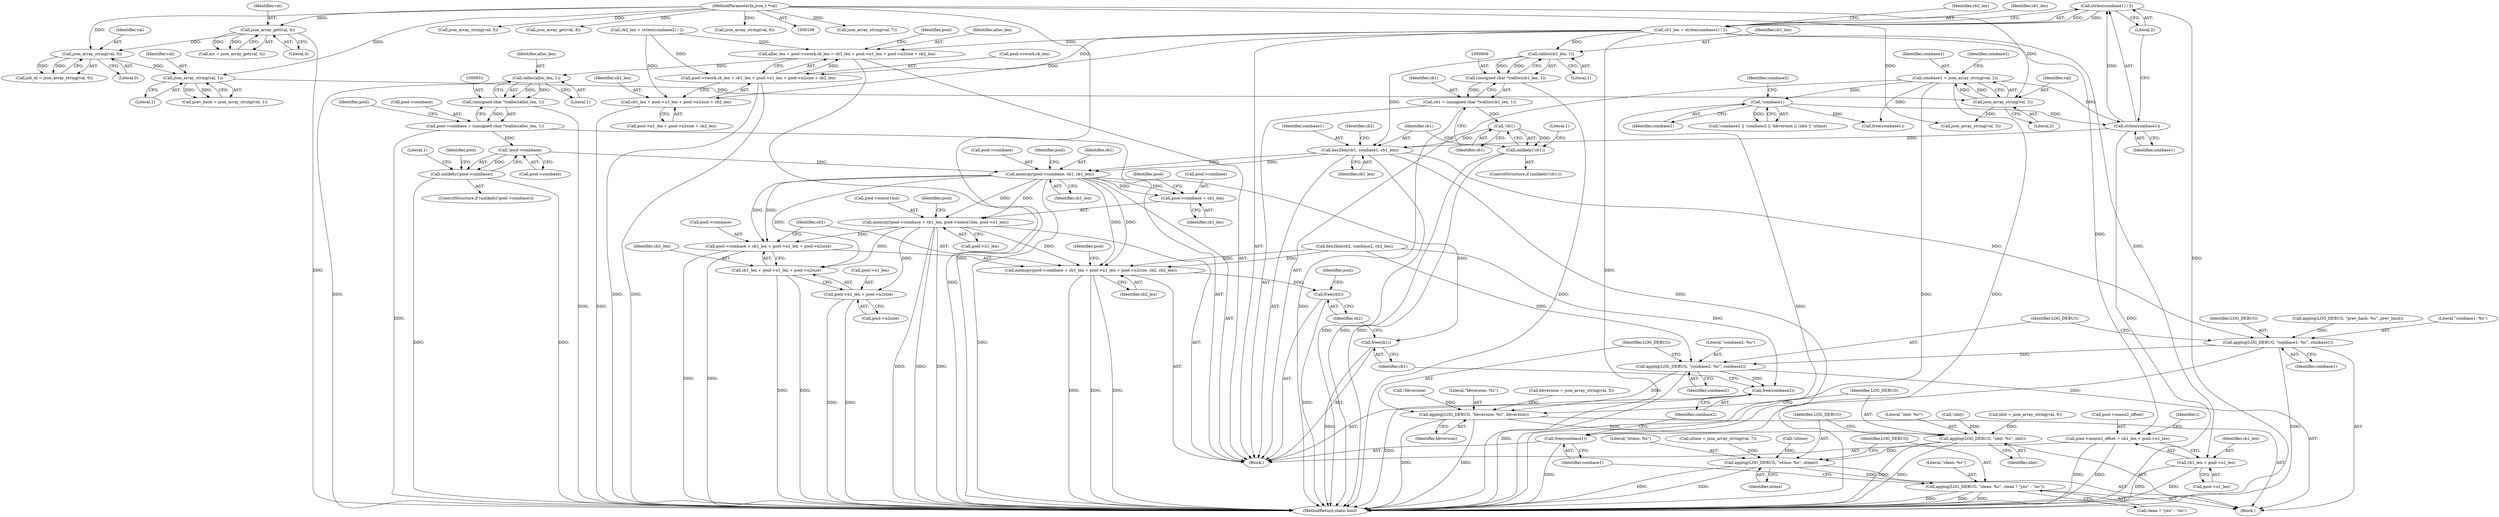 digraph "0_sgminer_910c36089940e81fb85c65b8e63dcd2fac71470c@API" {
"1000293" [label="(Call,strlen(coinbase1) / 2)"];
"1000294" [label="(Call,strlen(coinbase1))"];
"1000199" [label="(Call,!coinbase1)"];
"1000160" [label="(Call,coinbase1 = json_array_string(val, 2))"];
"1000162" [label="(Call,json_array_string(val, 2))"];
"1000157" [label="(Call,json_array_string(val, 1))"];
"1000152" [label="(Call,json_array_string(val, 0))"];
"1000135" [label="(Call,json_array_get(val, 4))"];
"1000110" [label="(MethodParameterIn,json_t *val)"];
"1000291" [label="(Call,cb1_len = strlen(coinbase1) / 2)"];
"1000331" [label="(Call,alloc_len = pool->swork.cb_len = cb1_len + pool->n1_len + pool->n2size + cb2_len)"];
"1000652" [label="(Call,calloc(alloc_len, 1))"];
"1000650" [label="(Call,(unsigned char *)calloc(alloc_len, 1))"];
"1000646" [label="(Call,pool->coinbase = (unsigned char *)calloc(alloc_len, 1))"];
"1000657" [label="(Call,!pool->coinbase)"];
"1000656" [label="(Call,unlikely(!pool->coinbase))"];
"1000664" [label="(Call,memcpy(pool->coinbase, cb1, cb1_len))"];
"1000670" [label="(Call,memcpy(pool->coinbase + cb1_len, pool->nonce1bin, pool->n1_len))"];
"1000682" [label="(Call,memcpy(pool->coinbase + cb1_len + pool->n1_len + pool->n2size, cb2, cb2_len))"];
"1000747" [label="(Call,free(cb2))"];
"1000683" [label="(Call,pool->coinbase + cb1_len + pool->n1_len + pool->n2size)"];
"1000687" [label="(Call,cb1_len + pool->n1_len + pool->n2size)"];
"1000689" [label="(Call,pool->n1_len + pool->n2size)"];
"1000671" [label="(Call,pool->coinbase + cb1_len)"];
"1000745" [label="(Call,free(cb1))"];
"1000333" [label="(Call,pool->swork.cb_len = cb1_len + pool->n1_len + pool->n2size + cb2_len)"];
"1000339" [label="(Call,cb1_len + pool->n1_len + pool->n2size + cb2_len)"];
"1000350" [label="(Call,pool->nonce2_offset = cb1_len + pool->n1_len)"];
"1000354" [label="(Call,cb1_len + pool->n1_len)"];
"1000607" [label="(Call,calloc(cb1_len, 1))"];
"1000605" [label="(Call,(unsigned char *)calloc(cb1_len, 1))"];
"1000603" [label="(Call,cb1 = (unsigned char *)calloc(cb1_len, 1))"];
"1000612" [label="(Call,!cb1)"];
"1000611" [label="(Call,unlikely(!cb1))"];
"1000617" [label="(Call,hex2bin(cb1, coinbase1, cb1_len))"];
"1000714" [label="(Call,applog(LOG_DEBUG, \"coinbase1: %s\", coinbase1))"];
"1000718" [label="(Call,applog(LOG_DEBUG, \"coinbase2: %s\", coinbase2))"];
"1000722" [label="(Call,applog(LOG_DEBUG, \"bbversion: %s\", bbversion))"];
"1000726" [label="(Call,applog(LOG_DEBUG, \"nbit: %s\", nbit))"];
"1000730" [label="(Call,applog(LOG_DEBUG, \"ntime: %s\", ntime))"];
"1000734" [label="(Call,applog(LOG_DEBUG, \"clean: %s\", clean ? \"yes\" : \"no\"))"];
"1000743" [label="(Call,free(coinbase2))"];
"1000741" [label="(Call,free(coinbase1))"];
"1000620" [label="(Identifier,cb1_len)"];
"1000687" [label="(Call,cb1_len + pool->n1_len + pool->n2size)"];
"1000729" [label="(Identifier,nbit)"];
"1000198" [label="(Call,!coinbase1 || !coinbase2 || !bbversion || !nbit || !ntime)"];
"1000182" [label="(Call,json_array_string(val, 7))"];
"1000199" [label="(Call,!coinbase1)"];
"1000714" [label="(Call,applog(LOG_DEBUG, \"coinbase1: %s\", coinbase1))"];
"1000734" [label="(Call,applog(LOG_DEBUG, \"clean: %s\", clean ? \"yes\" : \"no\"))"];
"1000722" [label="(Call,applog(LOG_DEBUG, \"bbversion: %s\", bbversion))"];
"1000295" [label="(Identifier,coinbase1)"];
"1000154" [label="(Literal,0)"];
"1000170" [label="(Call,bbversion = json_array_string(val, 5))"];
"1000135" [label="(Call,json_array_get(val, 4))"];
"1000689" [label="(Call,pool->n1_len + pool->n2size)"];
"1000205" [label="(Call,!bbversion)"];
"1000164" [label="(Literal,2)"];
"1000653" [label="(Identifier,alloc_len)"];
"1000658" [label="(Call,pool->coinbase)"];
"1000175" [label="(Call,nbit = json_array_string(val, 6))"];
"1000696" [label="(Identifier,cb2)"];
"1000355" [label="(Identifier,cb1_len)"];
"1000612" [label="(Call,!cb1)"];
"1000133" [label="(Call,arr = json_array_get(val, 4))"];
"1000652" [label="(Call,calloc(alloc_len, 1))"];
"1000110" [label="(MethodParameterIn,json_t *val)"];
"1000741" [label="(Call,free(coinbase1))"];
"1000744" [label="(Identifier,coinbase2)"];
"1000693" [label="(Call,pool->n2size)"];
"1000715" [label="(Identifier,LOG_DEBUG)"];
"1000613" [label="(Identifier,cb1)"];
"1000160" [label="(Call,coinbase1 = json_array_string(val, 2))"];
"1000735" [label="(Identifier,LOG_DEBUG)"];
"1000669" [label="(Identifier,cb1_len)"];
"1000662" [label="(Literal,1)"];
"1000356" [label="(Call,pool->n1_len)"];
"1000334" [label="(Call,pool->swork.cb_len)"];
"1000200" [label="(Identifier,coinbase1)"];
"1000136" [label="(Identifier,val)"];
"1000723" [label="(Identifier,LOG_DEBUG)"];
"1000685" [label="(Identifier,pool)"];
"1000728" [label="(Literal,\"nbit: %s\")"];
"1000150" [label="(Call,job_id = json_array_string(val, 0))"];
"1000670" [label="(Call,memcpy(pool->coinbase + cb1_len, pool->nonce1bin, pool->n1_len))"];
"1000646" [label="(Call,pool->coinbase = (unsigned char *)calloc(alloc_len, 1))"];
"1000672" [label="(Call,pool->coinbase)"];
"1000161" [label="(Identifier,coinbase1)"];
"1000296" [label="(Literal,2)"];
"1000167" [label="(Call,json_array_string(val, 3))"];
"1000655" [label="(ControlStructure,if (unlikely(!pool->coinbase)))"];
"1000725" [label="(Identifier,bbversion)"];
"1000609" [label="(Literal,1)"];
"1000605" [label="(Call,(unsigned char *)calloc(cb1_len, 1))"];
"1000727" [label="(Identifier,LOG_DEBUG)"];
"1000742" [label="(Identifier,coinbase1)"];
"1000111" [label="(Block,)"];
"1000298" [label="(Identifier,cb2_len)"];
"1000718" [label="(Call,applog(LOG_DEBUG, \"coinbase2: %s\", coinbase2))"];
"1000208" [label="(Call,!nbit)"];
"1000354" [label="(Call,cb1_len + pool->n1_len)"];
"1000657" [label="(Call,!pool->coinbase)"];
"1000610" [label="(ControlStructure,if (unlikely(!cb1)))"];
"1000730" [label="(Call,applog(LOG_DEBUG, \"ntime: %s\", ntime))"];
"1000210" [label="(Call,!ntime)"];
"1000615" [label="(Literal,1)"];
"1000607" [label="(Call,calloc(cb1_len, 1))"];
"1000158" [label="(Identifier,val)"];
"1000745" [label="(Call,free(cb1))"];
"1000721" [label="(Identifier,coinbase2)"];
"1000677" [label="(Identifier,pool)"];
"1000768" [label="(MethodReturn,static bool)"];
"1000162" [label="(Call,json_array_string(val, 2))"];
"1000172" [label="(Call,json_array_string(val, 5))"];
"1000333" [label="(Call,pool->swork.cb_len = cb1_len + pool->n1_len + pool->n2size + cb2_len)"];
"1000679" [label="(Call,pool->n1_len)"];
"1000673" [label="(Identifier,pool)"];
"1000603" [label="(Call,cb1 = (unsigned char *)calloc(cb1_len, 1))"];
"1000188" [label="(Call,json_array_get(val, 8))"];
"1000747" [label="(Call,free(cb2))"];
"1000619" [label="(Identifier,coinbase1)"];
"1000684" [label="(Call,pool->coinbase)"];
"1000203" [label="(Identifier,coinbase2)"];
"1000180" [label="(Call,ntime = json_array_string(val, 7))"];
"1000137" [label="(Literal,4)"];
"1000622" [label="(Identifier,cb2)"];
"1000676" [label="(Call,pool->nonce1bin)"];
"1000223" [label="(Call,free(coinbase1))"];
"1000710" [label="(Call,applog(LOG_DEBUG, \"prev_hash: %s\", prev_hash))"];
"1000726" [label="(Call,applog(LOG_DEBUG, \"nbit: %s\", nbit))"];
"1000177" [label="(Call,json_array_string(val, 6))"];
"1000157" [label="(Call,json_array_string(val, 1))"];
"1000331" [label="(Call,alloc_len = pool->swork.cb_len = cb1_len + pool->n1_len + pool->n2size + cb2_len)"];
"1000690" [label="(Call,pool->n1_len)"];
"1000737" [label="(Call,clean ? \"yes\" : \"no\")"];
"1000339" [label="(Call,cb1_len + pool->n1_len + pool->n2size + cb2_len)"];
"1000671" [label="(Call,pool->coinbase + cb1_len)"];
"1000291" [label="(Call,cb1_len = strlen(coinbase1) / 2)"];
"1000618" [label="(Identifier,cb1)"];
"1000682" [label="(Call,memcpy(pool->coinbase + cb1_len + pool->n1_len + pool->n2size, cb2, cb2_len))"];
"1000743" [label="(Call,free(coinbase2))"];
"1000668" [label="(Identifier,cb1)"];
"1000724" [label="(Literal,\"bbversion: %s\")"];
"1000611" [label="(Call,unlikely(!cb1))"];
"1000731" [label="(Identifier,LOG_DEBUG)"];
"1000647" [label="(Call,pool->coinbase)"];
"1000659" [label="(Identifier,pool)"];
"1000697" [label="(Identifier,cb2_len)"];
"1000293" [label="(Call,strlen(coinbase1) / 2)"];
"1000155" [label="(Call,prev_hash = json_array_string(val, 1))"];
"1000733" [label="(Identifier,ntime)"];
"1000732" [label="(Literal,\"ntime: %s\")"];
"1000746" [label="(Identifier,cb1)"];
"1000166" [label="(Identifier,coinbase2)"];
"1000656" [label="(Call,unlikely(!pool->coinbase))"];
"1000350" [label="(Call,pool->nonce2_offset = cb1_len + pool->n1_len)"];
"1000163" [label="(Identifier,val)"];
"1000352" [label="(Identifier,pool)"];
"1000716" [label="(Literal,\"coinbase1: %s\")"];
"1000675" [label="(Identifier,cb1_len)"];
"1000717" [label="(Identifier,coinbase1)"];
"1000153" [label="(Identifier,val)"];
"1000152" [label="(Call,json_array_string(val, 0))"];
"1000705" [label="(Block,)"];
"1000688" [label="(Identifier,cb1_len)"];
"1000650" [label="(Call,(unsigned char *)calloc(alloc_len, 1))"];
"1000736" [label="(Literal,\"clean: %s\")"];
"1000617" [label="(Call,hex2bin(cb1, coinbase1, cb1_len))"];
"1000666" [label="(Identifier,pool)"];
"1000361" [label="(Identifier,i)"];
"1000654" [label="(Literal,1)"];
"1000341" [label="(Call,pool->n1_len + pool->n2size + cb2_len)"];
"1000665" [label="(Call,pool->coinbase)"];
"1000664" [label="(Call,memcpy(pool->coinbase, cb1, cb1_len))"];
"1000292" [label="(Identifier,cb1_len)"];
"1000340" [label="(Identifier,cb1_len)"];
"1000720" [label="(Literal,\"coinbase2: %s\")"];
"1000159" [label="(Literal,1)"];
"1000751" [label="(Identifier,pool)"];
"1000604" [label="(Identifier,cb1)"];
"1000683" [label="(Call,pool->coinbase + cb1_len + pool->n1_len + pool->n2size)"];
"1000635" [label="(Call,hex2bin(cb2, coinbase2, cb2_len))"];
"1000719" [label="(Identifier,LOG_DEBUG)"];
"1000701" [label="(Identifier,pool)"];
"1000748" [label="(Identifier,cb2)"];
"1000332" [label="(Identifier,alloc_len)"];
"1000294" [label="(Call,strlen(coinbase1))"];
"1000351" [label="(Call,pool->nonce2_offset)"];
"1000608" [label="(Identifier,cb1_len)"];
"1000297" [label="(Call,cb2_len = strlen(coinbase2) / 2)"];
"1000293" -> "1000291"  [label="AST: "];
"1000293" -> "1000296"  [label="CFG: "];
"1000294" -> "1000293"  [label="AST: "];
"1000296" -> "1000293"  [label="AST: "];
"1000291" -> "1000293"  [label="CFG: "];
"1000293" -> "1000768"  [label="DDG: "];
"1000293" -> "1000291"  [label="DDG: "];
"1000293" -> "1000291"  [label="DDG: "];
"1000294" -> "1000293"  [label="DDG: "];
"1000294" -> "1000295"  [label="CFG: "];
"1000295" -> "1000294"  [label="AST: "];
"1000296" -> "1000294"  [label="CFG: "];
"1000294" -> "1000768"  [label="DDG: "];
"1000199" -> "1000294"  [label="DDG: "];
"1000160" -> "1000294"  [label="DDG: "];
"1000294" -> "1000617"  [label="DDG: "];
"1000199" -> "1000198"  [label="AST: "];
"1000199" -> "1000200"  [label="CFG: "];
"1000200" -> "1000199"  [label="AST: "];
"1000203" -> "1000199"  [label="CFG: "];
"1000198" -> "1000199"  [label="CFG: "];
"1000199" -> "1000768"  [label="DDG: "];
"1000199" -> "1000198"  [label="DDG: "];
"1000160" -> "1000199"  [label="DDG: "];
"1000199" -> "1000223"  [label="DDG: "];
"1000160" -> "1000111"  [label="AST: "];
"1000160" -> "1000162"  [label="CFG: "];
"1000161" -> "1000160"  [label="AST: "];
"1000162" -> "1000160"  [label="AST: "];
"1000166" -> "1000160"  [label="CFG: "];
"1000160" -> "1000768"  [label="DDG: "];
"1000160" -> "1000768"  [label="DDG: "];
"1000162" -> "1000160"  [label="DDG: "];
"1000162" -> "1000160"  [label="DDG: "];
"1000160" -> "1000223"  [label="DDG: "];
"1000162" -> "1000164"  [label="CFG: "];
"1000163" -> "1000162"  [label="AST: "];
"1000164" -> "1000162"  [label="AST: "];
"1000157" -> "1000162"  [label="DDG: "];
"1000110" -> "1000162"  [label="DDG: "];
"1000162" -> "1000167"  [label="DDG: "];
"1000157" -> "1000155"  [label="AST: "];
"1000157" -> "1000159"  [label="CFG: "];
"1000158" -> "1000157"  [label="AST: "];
"1000159" -> "1000157"  [label="AST: "];
"1000155" -> "1000157"  [label="CFG: "];
"1000157" -> "1000155"  [label="DDG: "];
"1000157" -> "1000155"  [label="DDG: "];
"1000152" -> "1000157"  [label="DDG: "];
"1000110" -> "1000157"  [label="DDG: "];
"1000152" -> "1000150"  [label="AST: "];
"1000152" -> "1000154"  [label="CFG: "];
"1000153" -> "1000152"  [label="AST: "];
"1000154" -> "1000152"  [label="AST: "];
"1000150" -> "1000152"  [label="CFG: "];
"1000152" -> "1000150"  [label="DDG: "];
"1000152" -> "1000150"  [label="DDG: "];
"1000135" -> "1000152"  [label="DDG: "];
"1000110" -> "1000152"  [label="DDG: "];
"1000135" -> "1000133"  [label="AST: "];
"1000135" -> "1000137"  [label="CFG: "];
"1000136" -> "1000135"  [label="AST: "];
"1000137" -> "1000135"  [label="AST: "];
"1000133" -> "1000135"  [label="CFG: "];
"1000135" -> "1000768"  [label="DDG: "];
"1000135" -> "1000133"  [label="DDG: "];
"1000135" -> "1000133"  [label="DDG: "];
"1000110" -> "1000135"  [label="DDG: "];
"1000110" -> "1000108"  [label="AST: "];
"1000110" -> "1000768"  [label="DDG: "];
"1000110" -> "1000167"  [label="DDG: "];
"1000110" -> "1000172"  [label="DDG: "];
"1000110" -> "1000177"  [label="DDG: "];
"1000110" -> "1000182"  [label="DDG: "];
"1000110" -> "1000188"  [label="DDG: "];
"1000291" -> "1000111"  [label="AST: "];
"1000292" -> "1000291"  [label="AST: "];
"1000298" -> "1000291"  [label="CFG: "];
"1000291" -> "1000768"  [label="DDG: "];
"1000291" -> "1000331"  [label="DDG: "];
"1000291" -> "1000333"  [label="DDG: "];
"1000291" -> "1000339"  [label="DDG: "];
"1000291" -> "1000350"  [label="DDG: "];
"1000291" -> "1000354"  [label="DDG: "];
"1000291" -> "1000607"  [label="DDG: "];
"1000331" -> "1000111"  [label="AST: "];
"1000331" -> "1000333"  [label="CFG: "];
"1000332" -> "1000331"  [label="AST: "];
"1000333" -> "1000331"  [label="AST: "];
"1000352" -> "1000331"  [label="CFG: "];
"1000331" -> "1000768"  [label="DDG: "];
"1000333" -> "1000331"  [label="DDG: "];
"1000297" -> "1000331"  [label="DDG: "];
"1000331" -> "1000652"  [label="DDG: "];
"1000652" -> "1000650"  [label="AST: "];
"1000652" -> "1000654"  [label="CFG: "];
"1000653" -> "1000652"  [label="AST: "];
"1000654" -> "1000652"  [label="AST: "];
"1000650" -> "1000652"  [label="CFG: "];
"1000652" -> "1000768"  [label="DDG: "];
"1000652" -> "1000650"  [label="DDG: "];
"1000652" -> "1000650"  [label="DDG: "];
"1000650" -> "1000646"  [label="AST: "];
"1000651" -> "1000650"  [label="AST: "];
"1000646" -> "1000650"  [label="CFG: "];
"1000650" -> "1000768"  [label="DDG: "];
"1000650" -> "1000646"  [label="DDG: "];
"1000646" -> "1000111"  [label="AST: "];
"1000647" -> "1000646"  [label="AST: "];
"1000659" -> "1000646"  [label="CFG: "];
"1000646" -> "1000768"  [label="DDG: "];
"1000646" -> "1000657"  [label="DDG: "];
"1000657" -> "1000656"  [label="AST: "];
"1000657" -> "1000658"  [label="CFG: "];
"1000658" -> "1000657"  [label="AST: "];
"1000656" -> "1000657"  [label="CFG: "];
"1000657" -> "1000656"  [label="DDG: "];
"1000657" -> "1000664"  [label="DDG: "];
"1000656" -> "1000655"  [label="AST: "];
"1000662" -> "1000656"  [label="CFG: "];
"1000666" -> "1000656"  [label="CFG: "];
"1000656" -> "1000768"  [label="DDG: "];
"1000656" -> "1000768"  [label="DDG: "];
"1000664" -> "1000111"  [label="AST: "];
"1000664" -> "1000669"  [label="CFG: "];
"1000665" -> "1000664"  [label="AST: "];
"1000668" -> "1000664"  [label="AST: "];
"1000669" -> "1000664"  [label="AST: "];
"1000673" -> "1000664"  [label="CFG: "];
"1000664" -> "1000768"  [label="DDG: "];
"1000617" -> "1000664"  [label="DDG: "];
"1000617" -> "1000664"  [label="DDG: "];
"1000664" -> "1000670"  [label="DDG: "];
"1000664" -> "1000670"  [label="DDG: "];
"1000664" -> "1000671"  [label="DDG: "];
"1000664" -> "1000671"  [label="DDG: "];
"1000664" -> "1000682"  [label="DDG: "];
"1000664" -> "1000682"  [label="DDG: "];
"1000664" -> "1000683"  [label="DDG: "];
"1000664" -> "1000683"  [label="DDG: "];
"1000664" -> "1000687"  [label="DDG: "];
"1000664" -> "1000745"  [label="DDG: "];
"1000670" -> "1000111"  [label="AST: "];
"1000670" -> "1000679"  [label="CFG: "];
"1000671" -> "1000670"  [label="AST: "];
"1000676" -> "1000670"  [label="AST: "];
"1000679" -> "1000670"  [label="AST: "];
"1000685" -> "1000670"  [label="CFG: "];
"1000670" -> "1000768"  [label="DDG: "];
"1000670" -> "1000768"  [label="DDG: "];
"1000670" -> "1000768"  [label="DDG: "];
"1000670" -> "1000682"  [label="DDG: "];
"1000670" -> "1000683"  [label="DDG: "];
"1000670" -> "1000687"  [label="DDG: "];
"1000670" -> "1000689"  [label="DDG: "];
"1000682" -> "1000111"  [label="AST: "];
"1000682" -> "1000697"  [label="CFG: "];
"1000683" -> "1000682"  [label="AST: "];
"1000696" -> "1000682"  [label="AST: "];
"1000697" -> "1000682"  [label="AST: "];
"1000701" -> "1000682"  [label="CFG: "];
"1000682" -> "1000768"  [label="DDG: "];
"1000682" -> "1000768"  [label="DDG: "];
"1000682" -> "1000768"  [label="DDG: "];
"1000635" -> "1000682"  [label="DDG: "];
"1000635" -> "1000682"  [label="DDG: "];
"1000682" -> "1000747"  [label="DDG: "];
"1000747" -> "1000111"  [label="AST: "];
"1000747" -> "1000748"  [label="CFG: "];
"1000748" -> "1000747"  [label="AST: "];
"1000751" -> "1000747"  [label="CFG: "];
"1000747" -> "1000768"  [label="DDG: "];
"1000683" -> "1000687"  [label="CFG: "];
"1000684" -> "1000683"  [label="AST: "];
"1000687" -> "1000683"  [label="AST: "];
"1000696" -> "1000683"  [label="CFG: "];
"1000683" -> "1000768"  [label="DDG: "];
"1000683" -> "1000768"  [label="DDG: "];
"1000687" -> "1000689"  [label="CFG: "];
"1000688" -> "1000687"  [label="AST: "];
"1000689" -> "1000687"  [label="AST: "];
"1000687" -> "1000768"  [label="DDG: "];
"1000687" -> "1000768"  [label="DDG: "];
"1000689" -> "1000693"  [label="CFG: "];
"1000690" -> "1000689"  [label="AST: "];
"1000693" -> "1000689"  [label="AST: "];
"1000689" -> "1000768"  [label="DDG: "];
"1000689" -> "1000768"  [label="DDG: "];
"1000671" -> "1000675"  [label="CFG: "];
"1000672" -> "1000671"  [label="AST: "];
"1000675" -> "1000671"  [label="AST: "];
"1000677" -> "1000671"  [label="CFG: "];
"1000745" -> "1000111"  [label="AST: "];
"1000745" -> "1000746"  [label="CFG: "];
"1000746" -> "1000745"  [label="AST: "];
"1000748" -> "1000745"  [label="CFG: "];
"1000745" -> "1000768"  [label="DDG: "];
"1000333" -> "1000339"  [label="CFG: "];
"1000334" -> "1000333"  [label="AST: "];
"1000339" -> "1000333"  [label="AST: "];
"1000333" -> "1000768"  [label="DDG: "];
"1000333" -> "1000768"  [label="DDG: "];
"1000297" -> "1000333"  [label="DDG: "];
"1000339" -> "1000341"  [label="CFG: "];
"1000340" -> "1000339"  [label="AST: "];
"1000341" -> "1000339"  [label="AST: "];
"1000339" -> "1000768"  [label="DDG: "];
"1000297" -> "1000339"  [label="DDG: "];
"1000350" -> "1000111"  [label="AST: "];
"1000350" -> "1000354"  [label="CFG: "];
"1000351" -> "1000350"  [label="AST: "];
"1000354" -> "1000350"  [label="AST: "];
"1000361" -> "1000350"  [label="CFG: "];
"1000350" -> "1000768"  [label="DDG: "];
"1000350" -> "1000768"  [label="DDG: "];
"1000354" -> "1000356"  [label="CFG: "];
"1000355" -> "1000354"  [label="AST: "];
"1000356" -> "1000354"  [label="AST: "];
"1000354" -> "1000768"  [label="DDG: "];
"1000354" -> "1000768"  [label="DDG: "];
"1000607" -> "1000605"  [label="AST: "];
"1000607" -> "1000609"  [label="CFG: "];
"1000608" -> "1000607"  [label="AST: "];
"1000609" -> "1000607"  [label="AST: "];
"1000605" -> "1000607"  [label="CFG: "];
"1000607" -> "1000605"  [label="DDG: "];
"1000607" -> "1000605"  [label="DDG: "];
"1000607" -> "1000617"  [label="DDG: "];
"1000605" -> "1000603"  [label="AST: "];
"1000606" -> "1000605"  [label="AST: "];
"1000603" -> "1000605"  [label="CFG: "];
"1000605" -> "1000768"  [label="DDG: "];
"1000605" -> "1000603"  [label="DDG: "];
"1000603" -> "1000111"  [label="AST: "];
"1000604" -> "1000603"  [label="AST: "];
"1000613" -> "1000603"  [label="CFG: "];
"1000603" -> "1000768"  [label="DDG: "];
"1000603" -> "1000612"  [label="DDG: "];
"1000612" -> "1000611"  [label="AST: "];
"1000612" -> "1000613"  [label="CFG: "];
"1000613" -> "1000612"  [label="AST: "];
"1000611" -> "1000612"  [label="CFG: "];
"1000612" -> "1000611"  [label="DDG: "];
"1000612" -> "1000617"  [label="DDG: "];
"1000611" -> "1000610"  [label="AST: "];
"1000615" -> "1000611"  [label="CFG: "];
"1000618" -> "1000611"  [label="CFG: "];
"1000611" -> "1000768"  [label="DDG: "];
"1000611" -> "1000768"  [label="DDG: "];
"1000617" -> "1000111"  [label="AST: "];
"1000617" -> "1000620"  [label="CFG: "];
"1000618" -> "1000617"  [label="AST: "];
"1000619" -> "1000617"  [label="AST: "];
"1000620" -> "1000617"  [label="AST: "];
"1000622" -> "1000617"  [label="CFG: "];
"1000617" -> "1000768"  [label="DDG: "];
"1000617" -> "1000714"  [label="DDG: "];
"1000617" -> "1000741"  [label="DDG: "];
"1000714" -> "1000705"  [label="AST: "];
"1000714" -> "1000717"  [label="CFG: "];
"1000715" -> "1000714"  [label="AST: "];
"1000716" -> "1000714"  [label="AST: "];
"1000717" -> "1000714"  [label="AST: "];
"1000719" -> "1000714"  [label="CFG: "];
"1000714" -> "1000768"  [label="DDG: "];
"1000710" -> "1000714"  [label="DDG: "];
"1000714" -> "1000718"  [label="DDG: "];
"1000714" -> "1000741"  [label="DDG: "];
"1000718" -> "1000705"  [label="AST: "];
"1000718" -> "1000721"  [label="CFG: "];
"1000719" -> "1000718"  [label="AST: "];
"1000720" -> "1000718"  [label="AST: "];
"1000721" -> "1000718"  [label="AST: "];
"1000723" -> "1000718"  [label="CFG: "];
"1000718" -> "1000768"  [label="DDG: "];
"1000635" -> "1000718"  [label="DDG: "];
"1000718" -> "1000722"  [label="DDG: "];
"1000718" -> "1000743"  [label="DDG: "];
"1000722" -> "1000705"  [label="AST: "];
"1000722" -> "1000725"  [label="CFG: "];
"1000723" -> "1000722"  [label="AST: "];
"1000724" -> "1000722"  [label="AST: "];
"1000725" -> "1000722"  [label="AST: "];
"1000727" -> "1000722"  [label="CFG: "];
"1000722" -> "1000768"  [label="DDG: "];
"1000722" -> "1000768"  [label="DDG: "];
"1000205" -> "1000722"  [label="DDG: "];
"1000170" -> "1000722"  [label="DDG: "];
"1000722" -> "1000726"  [label="DDG: "];
"1000726" -> "1000705"  [label="AST: "];
"1000726" -> "1000729"  [label="CFG: "];
"1000727" -> "1000726"  [label="AST: "];
"1000728" -> "1000726"  [label="AST: "];
"1000729" -> "1000726"  [label="AST: "];
"1000731" -> "1000726"  [label="CFG: "];
"1000726" -> "1000768"  [label="DDG: "];
"1000726" -> "1000768"  [label="DDG: "];
"1000208" -> "1000726"  [label="DDG: "];
"1000175" -> "1000726"  [label="DDG: "];
"1000726" -> "1000730"  [label="DDG: "];
"1000730" -> "1000705"  [label="AST: "];
"1000730" -> "1000733"  [label="CFG: "];
"1000731" -> "1000730"  [label="AST: "];
"1000732" -> "1000730"  [label="AST: "];
"1000733" -> "1000730"  [label="AST: "];
"1000735" -> "1000730"  [label="CFG: "];
"1000730" -> "1000768"  [label="DDG: "];
"1000730" -> "1000768"  [label="DDG: "];
"1000180" -> "1000730"  [label="DDG: "];
"1000210" -> "1000730"  [label="DDG: "];
"1000730" -> "1000734"  [label="DDG: "];
"1000734" -> "1000705"  [label="AST: "];
"1000734" -> "1000737"  [label="CFG: "];
"1000735" -> "1000734"  [label="AST: "];
"1000736" -> "1000734"  [label="AST: "];
"1000737" -> "1000734"  [label="AST: "];
"1000742" -> "1000734"  [label="CFG: "];
"1000734" -> "1000768"  [label="DDG: "];
"1000734" -> "1000768"  [label="DDG: "];
"1000734" -> "1000768"  [label="DDG: "];
"1000743" -> "1000111"  [label="AST: "];
"1000743" -> "1000744"  [label="CFG: "];
"1000744" -> "1000743"  [label="AST: "];
"1000746" -> "1000743"  [label="CFG: "];
"1000743" -> "1000768"  [label="DDG: "];
"1000635" -> "1000743"  [label="DDG: "];
"1000741" -> "1000111"  [label="AST: "];
"1000741" -> "1000742"  [label="CFG: "];
"1000742" -> "1000741"  [label="AST: "];
"1000744" -> "1000741"  [label="CFG: "];
"1000741" -> "1000768"  [label="DDG: "];
}

